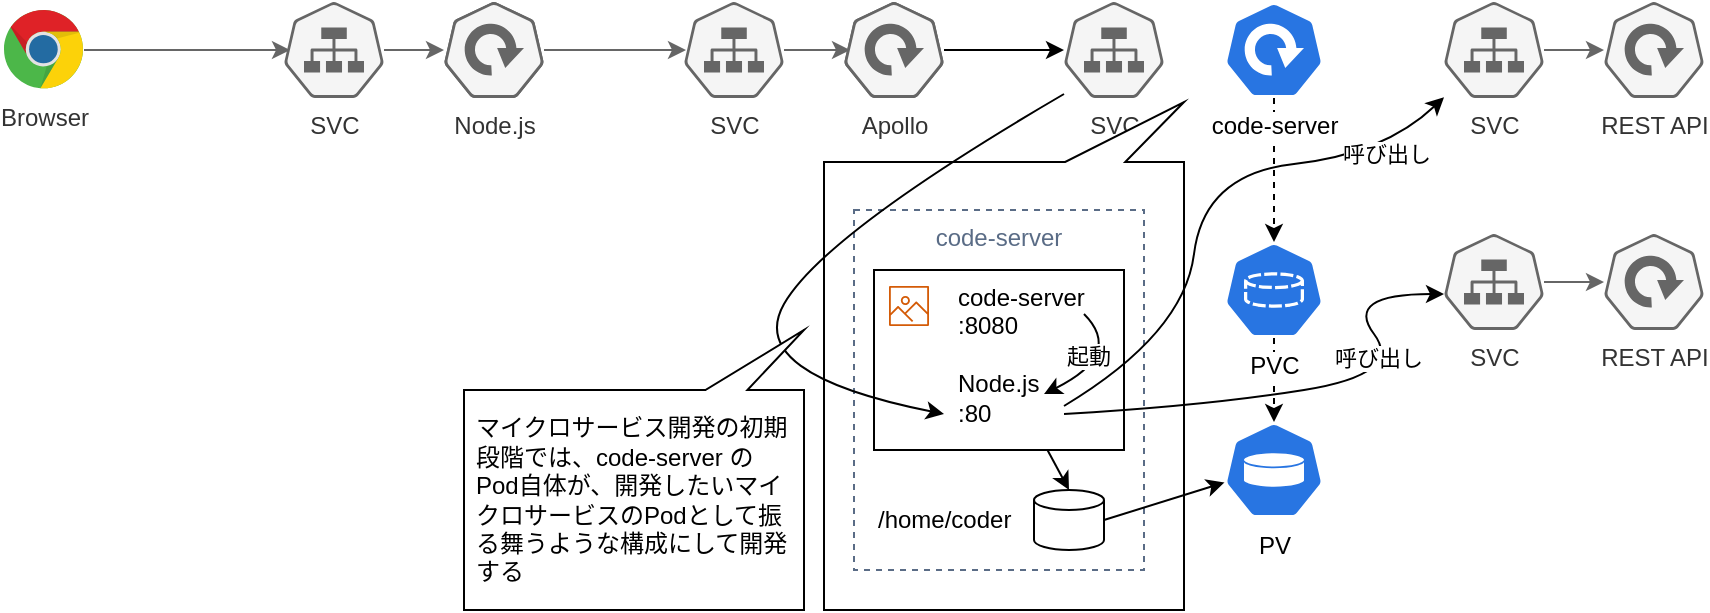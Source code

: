 <mxfile>
    <diagram id="CfbavopRrjLSKnN-gFyr" name="ページ1">
        <mxGraphModel dx="979" dy="741" grid="1" gridSize="10" guides="1" tooltips="1" connect="1" arrows="1" fold="1" page="1" pageScale="1" pageWidth="1169" pageHeight="827" background="#FFFFFF" math="0" shadow="0">
            <root>
                <mxCell id="0"/>
                <mxCell id="1" parent="0"/>
                <mxCell id="3" value="Apollo" style="sketch=0;html=1;dashed=0;whitespace=wrap;fillColor=#f5f5f5;strokeColor=#666666;points=[[0.005,0.63,0],[0.1,0.2,0],[0.9,0.2,0],[0.5,0,0],[0.995,0.63,0],[0.72,0.99,0],[0.5,1,0],[0.28,0.99,0]];shape=mxgraph.kubernetes.icon;prIcon=pod;labelPosition=center;verticalLabelPosition=bottom;align=center;verticalAlign=top;labelBackgroundColor=#FFFFFF;fontColor=#333333;" parent="1" vertex="1">
                    <mxGeometry x="500" y="114" width="50" height="48" as="geometry"/>
                </mxCell>
                <mxCell id="10" style="edgeStyle=none;html=1;entryX=0.06;entryY=0.5;entryDx=0;entryDy=0;entryPerimeter=0;labelBackgroundColor=#FFFFFF;startArrow=none;fillColor=#f5f5f5;strokeColor=#666666;" parent="1" source="40" target="3" edge="1">
                    <mxGeometry relative="1" as="geometry">
                        <mxPoint x="350" y="138" as="sourcePoint"/>
                    </mxGeometry>
                </mxCell>
                <mxCell id="9" value="Node.js" style="sketch=0;html=1;dashed=0;whitespace=wrap;fillColor=#f5f5f5;strokeColor=#666666;points=[[0.005,0.63,0],[0.1,0.2,0],[0.9,0.2,0],[0.5,0,0],[0.995,0.63,0],[0.72,0.99,0],[0.5,1,0],[0.28,0.99,0]];shape=mxgraph.kubernetes.icon;prIcon=pod;labelPosition=center;verticalLabelPosition=bottom;align=center;verticalAlign=top;labelBackgroundColor=default;fontColor=#333333;" parent="1" vertex="1">
                    <mxGeometry x="300" y="114" width="50" height="48" as="geometry"/>
                </mxCell>
                <mxCell id="34" style="edgeStyle=none;html=1;entryX=0;entryY=0.5;entryDx=0;entryDy=0;entryPerimeter=0;startArrow=none;fillColor=#f5f5f5;strokeColor=#666666;" parent="1" source="38" target="9" edge="1">
                    <mxGeometry relative="1" as="geometry"/>
                </mxCell>
                <mxCell id="51" style="edgeStyle=none;html=1;entryX=0.06;entryY=0.5;entryDx=0;entryDy=0;entryPerimeter=0;fillColor=#f5f5f5;strokeColor=#666666;" parent="1" source="33" target="38" edge="1">
                    <mxGeometry relative="1" as="geometry"/>
                </mxCell>
                <mxCell id="33" value="Browser" style="dashed=0;outlineConnect=0;html=1;align=center;labelPosition=center;verticalLabelPosition=bottom;verticalAlign=top;shape=mxgraph.weblogos.chrome;labelBackgroundColor=default;fillColor=#f5f5f5;fontColor=#333333;strokeColor=#666666;" parent="1" vertex="1">
                    <mxGeometry x="80" y="118" width="40" height="40" as="geometry"/>
                </mxCell>
                <mxCell id="50" style="edgeStyle=none;html=1;entryX=0.02;entryY=0.5;entryDx=0;entryDy=0;entryPerimeter=0;fillColor=#f5f5f5;strokeColor=#666666;" parent="1" source="35" target="40" edge="1">
                    <mxGeometry relative="1" as="geometry"/>
                </mxCell>
                <mxCell id="35" value="" style="sketch=0;html=1;dashed=0;whitespace=wrap;fillColor=#f5f5f5;strokeColor=#666666;points=[[0.005,0.63,0],[0.1,0.2,0],[0.9,0.2,0],[0.5,0,0],[0.995,0.63,0],[0.72,0.99,0],[0.5,1,0],[0.28,0.99,0]];shape=mxgraph.kubernetes.icon;prIcon=deploy;labelBackgroundColor=default;fontColor=#333333;" parent="1" vertex="1">
                    <mxGeometry x="300" y="114" width="50" height="48" as="geometry"/>
                </mxCell>
                <mxCell id="48" style="edgeStyle=none;html=1;" parent="1" source="36" target="42" edge="1">
                    <mxGeometry relative="1" as="geometry"/>
                </mxCell>
                <mxCell id="36" value="" style="sketch=0;html=1;dashed=0;whitespace=wrap;fillColor=#f5f5f5;strokeColor=#666666;points=[[0.005,0.63,0],[0.1,0.2,0],[0.9,0.2,0],[0.5,0,0],[0.995,0.63,0],[0.72,0.99,0],[0.5,1,0],[0.28,0.99,0]];shape=mxgraph.kubernetes.icon;prIcon=deploy;labelBackgroundColor=default;fontColor=#333333;" parent="1" vertex="1">
                    <mxGeometry x="500" y="114" width="50" height="48" as="geometry"/>
                </mxCell>
                <mxCell id="38" value="SVC" style="sketch=0;html=1;dashed=0;whitespace=wrap;fillColor=#f5f5f5;strokeColor=#666666;points=[[0.005,0.63,0],[0.1,0.2,0],[0.9,0.2,0],[0.5,0,0],[0.995,0.63,0],[0.72,0.99,0],[0.5,1,0],[0.28,0.99,0]];shape=mxgraph.kubernetes.icon;prIcon=svc;labelBackgroundColor=default;labelPosition=center;verticalLabelPosition=bottom;align=center;verticalAlign=top;fontColor=#333333;" parent="1" vertex="1">
                    <mxGeometry x="220" y="114" width="50" height="48" as="geometry"/>
                </mxCell>
                <mxCell id="40" value="SVC" style="sketch=0;html=1;dashed=0;whitespace=wrap;fillColor=#f5f5f5;strokeColor=#666666;points=[[0.005,0.63,0],[0.1,0.2,0],[0.9,0.2,0],[0.5,0,0],[0.995,0.63,0],[0.72,0.99,0],[0.5,1,0],[0.28,0.99,0]];shape=mxgraph.kubernetes.icon;prIcon=svc;labelBackgroundColor=default;labelPosition=center;verticalLabelPosition=bottom;align=center;verticalAlign=top;fontColor=#333333;" parent="1" vertex="1">
                    <mxGeometry x="420" y="114" width="50" height="48" as="geometry"/>
                </mxCell>
                <mxCell id="42" value="SVC" style="sketch=0;html=1;dashed=0;whitespace=wrap;fillColor=#f5f5f5;strokeColor=#666666;points=[[0.005,0.63,0],[0.1,0.2,0],[0.9,0.2,0],[0.5,0,0],[0.995,0.63,0],[0.72,0.99,0],[0.5,1,0],[0.28,0.99,0]];shape=mxgraph.kubernetes.icon;prIcon=svc;labelBackgroundColor=default;labelPosition=center;verticalLabelPosition=bottom;align=center;verticalAlign=top;fontColor=#333333;" parent="1" vertex="1">
                    <mxGeometry x="610" y="114" width="50" height="48" as="geometry"/>
                </mxCell>
                <mxCell id="52" value="REST API" style="sketch=0;html=1;dashed=0;whitespace=wrap;fillColor=#f5f5f5;strokeColor=#666666;points=[[0.005,0.63,0],[0.1,0.2,0],[0.9,0.2,0],[0.5,0,0],[0.995,0.63,0],[0.72,0.99,0],[0.5,1,0],[0.28,0.99,0]];shape=mxgraph.kubernetes.icon;prIcon=deploy;labelBackgroundColor=default;labelPosition=center;verticalLabelPosition=bottom;align=center;verticalAlign=top;fontColor=#333333;" parent="1" vertex="1">
                    <mxGeometry x="880" y="114" width="50" height="48" as="geometry"/>
                </mxCell>
                <mxCell id="54" style="edgeStyle=none;html=1;fillColor=#f5f5f5;strokeColor=#666666;" parent="1" source="53" target="52" edge="1">
                    <mxGeometry relative="1" as="geometry"/>
                </mxCell>
                <mxCell id="53" value="SVC" style="sketch=0;html=1;dashed=0;whitespace=wrap;fillColor=#f5f5f5;strokeColor=#666666;points=[[0.005,0.63,0],[0.1,0.2,0],[0.9,0.2,0],[0.5,0,0],[0.995,0.63,0],[0.72,0.99,0],[0.5,1,0],[0.28,0.99,0]];shape=mxgraph.kubernetes.icon;prIcon=svc;labelBackgroundColor=default;labelPosition=center;verticalLabelPosition=bottom;align=center;verticalAlign=top;fontColor=#333333;" parent="1" vertex="1">
                    <mxGeometry x="800" y="114" width="50" height="48" as="geometry"/>
                </mxCell>
                <mxCell id="57" value="REST API" style="sketch=0;html=1;dashed=0;whitespace=wrap;fillColor=#f5f5f5;strokeColor=#666666;points=[[0.005,0.63,0],[0.1,0.2,0],[0.9,0.2,0],[0.5,0,0],[0.995,0.63,0],[0.72,0.99,0],[0.5,1,0],[0.28,0.99,0]];shape=mxgraph.kubernetes.icon;prIcon=deploy;labelBackgroundColor=default;labelPosition=center;verticalLabelPosition=bottom;align=center;verticalAlign=top;fontColor=#333333;" parent="1" vertex="1">
                    <mxGeometry x="880" y="230" width="50" height="48" as="geometry"/>
                </mxCell>
                <mxCell id="58" style="edgeStyle=none;html=1;fillColor=#f5f5f5;strokeColor=#666666;" parent="1" source="59" target="57" edge="1">
                    <mxGeometry relative="1" as="geometry"/>
                </mxCell>
                <mxCell id="59" value="SVC" style="sketch=0;html=1;dashed=0;whitespace=wrap;fillColor=#f5f5f5;strokeColor=#666666;points=[[0.005,0.63,0],[0.1,0.2,0],[0.9,0.2,0],[0.5,0,0],[0.995,0.63,0],[0.72,0.99,0],[0.5,1,0],[0.28,0.99,0]];shape=mxgraph.kubernetes.icon;prIcon=svc;labelBackgroundColor=default;labelPosition=center;verticalLabelPosition=bottom;align=center;verticalAlign=top;fontColor=#333333;" parent="1" vertex="1">
                    <mxGeometry x="800" y="230" width="50" height="48" as="geometry"/>
                </mxCell>
                <mxCell id="WKgd5HF_EXtkiRPuQ524-83" value="" style="group" vertex="1" connectable="0" parent="1">
                    <mxGeometry x="490" y="114" width="250" height="304" as="geometry"/>
                </mxCell>
                <mxCell id="WKgd5HF_EXtkiRPuQ524-60" style="edgeStyle=none;html=1;entryX=0.5;entryY=0;entryDx=0;entryDy=0;entryPerimeter=0;labelBackgroundColor=#FFFFFF;dashed=1;" edge="1" parent="WKgd5HF_EXtkiRPuQ524-83" target="WKgd5HF_EXtkiRPuQ524-75">
                    <mxGeometry relative="1" as="geometry">
                        <mxPoint x="225" y="48" as="sourcePoint"/>
                    </mxGeometry>
                </mxCell>
                <mxCell id="WKgd5HF_EXtkiRPuQ524-61" value="PV" style="sketch=0;html=1;dashed=0;whitespace=wrap;fillColor=#2875E2;strokeColor=#ffffff;points=[[0.005,0.63,0],[0.1,0.2,0],[0.9,0.2,0],[0.5,0,0],[0.995,0.63,0],[0.72,0.99,0],[0.5,1,0],[0.28,0.99,0]];shape=mxgraph.kubernetes.icon;prIcon=pv;labelPosition=center;verticalLabelPosition=bottom;align=center;verticalAlign=top;labelBackgroundColor=#FFFFFF;" vertex="1" parent="WKgd5HF_EXtkiRPuQ524-83">
                    <mxGeometry x="200" y="210" width="50" height="48" as="geometry"/>
                </mxCell>
                <mxCell id="WKgd5HF_EXtkiRPuQ524-62" style="edgeStyle=none;html=1;labelBackgroundColor=#FFFFFF;dashed=1;" edge="1" parent="WKgd5HF_EXtkiRPuQ524-83" source="WKgd5HF_EXtkiRPuQ524-75" target="WKgd5HF_EXtkiRPuQ524-61">
                    <mxGeometry relative="1" as="geometry"/>
                </mxCell>
                <mxCell id="WKgd5HF_EXtkiRPuQ524-65" value="" style="shape=callout;whiteSpace=wrap;html=1;perimeter=calloutPerimeter;labelBackgroundColor=#FFFFFF;position2=1;size=30;position=0.67;flipV=1;flipH=0;base=30;" vertex="1" parent="WKgd5HF_EXtkiRPuQ524-83">
                    <mxGeometry y="50" width="180" height="254" as="geometry"/>
                </mxCell>
                <mxCell id="WKgd5HF_EXtkiRPuQ524-66" value="code-server" style="fillColor=none;strokeColor=#5A6C86;dashed=1;verticalAlign=top;fontStyle=0;fontColor=#5A6C86;labelBackgroundColor=#FFFFFF;" vertex="1" parent="WKgd5HF_EXtkiRPuQ524-83">
                    <mxGeometry x="15" y="104" width="145" height="180" as="geometry"/>
                </mxCell>
                <mxCell id="WKgd5HF_EXtkiRPuQ524-70" value="code-server&lt;br&gt;:8080&lt;br&gt;&lt;br&gt;Node.js&lt;br&gt;:80" style="rounded=0;whiteSpace=wrap;html=1;labelBackgroundColor=#FFFFFF;align=left;spacingRight=2;spacingLeft=40;verticalAlign=top;" vertex="1" parent="WKgd5HF_EXtkiRPuQ524-83">
                    <mxGeometry x="25" y="134" width="125" height="90" as="geometry"/>
                </mxCell>
                <mxCell id="WKgd5HF_EXtkiRPuQ524-71" value="" style="sketch=0;outlineConnect=0;fontColor=#232F3E;gradientColor=none;fillColor=#D45B07;strokeColor=none;dashed=0;verticalLabelPosition=bottom;verticalAlign=top;align=center;html=1;fontSize=12;fontStyle=0;aspect=fixed;pointerEvents=1;shape=mxgraph.aws4.container_registry_image;labelBackgroundColor=#FFFFFF;" vertex="1" parent="WKgd5HF_EXtkiRPuQ524-83">
                    <mxGeometry x="32.5" y="142" width="20" height="20" as="geometry"/>
                </mxCell>
                <mxCell id="WKgd5HF_EXtkiRPuQ524-72" style="edgeStyle=none;html=1;labelBackgroundColor=#FFFFFF;entryX=0.005;entryY=0.63;entryDx=0;entryDy=0;entryPerimeter=0;exitX=1;exitY=0.5;exitDx=0;exitDy=0;exitPerimeter=0;" edge="1" parent="WKgd5HF_EXtkiRPuQ524-83" source="WKgd5HF_EXtkiRPuQ524-73" target="WKgd5HF_EXtkiRPuQ524-61">
                    <mxGeometry relative="1" as="geometry">
                        <mxPoint x="60" y="259" as="sourcePoint"/>
                        <mxPoint x="200" y="320" as="targetPoint"/>
                    </mxGeometry>
                </mxCell>
                <mxCell id="WKgd5HF_EXtkiRPuQ524-73" value="" style="shape=cylinder3;whiteSpace=wrap;html=1;boundedLbl=1;backgroundOutline=1;size=5;labelBackgroundColor=#FFFFFF;" vertex="1" parent="WKgd5HF_EXtkiRPuQ524-83">
                    <mxGeometry x="105" y="244" width="35" height="30" as="geometry"/>
                </mxCell>
                <mxCell id="WKgd5HF_EXtkiRPuQ524-69" style="edgeStyle=none;html=1;entryX=0.5;entryY=0;entryDx=0;entryDy=0;entryPerimeter=0;" edge="1" parent="WKgd5HF_EXtkiRPuQ524-83" source="WKgd5HF_EXtkiRPuQ524-70" target="WKgd5HF_EXtkiRPuQ524-73">
                    <mxGeometry relative="1" as="geometry"/>
                </mxCell>
                <mxCell id="WKgd5HF_EXtkiRPuQ524-74" value="/home/coder" style="text;html=1;strokeColor=none;fillColor=none;align=left;verticalAlign=middle;whiteSpace=wrap;rounded=0;labelBackgroundColor=#FFFFFF;" vertex="1" parent="WKgd5HF_EXtkiRPuQ524-83">
                    <mxGeometry x="25" y="244" width="80" height="30" as="geometry"/>
                </mxCell>
                <mxCell id="WKgd5HF_EXtkiRPuQ524-75" value="PVC" style="sketch=0;html=1;dashed=0;whitespace=wrap;fillColor=#2875E2;strokeColor=#ffffff;points=[[0.005,0.63,0],[0.1,0.2,0],[0.9,0.2,0],[0.5,0,0],[0.995,0.63,0],[0.72,0.99,0],[0.5,1,0],[0.28,0.99,0]];shape=mxgraph.kubernetes.icon;prIcon=pvc;labelPosition=center;verticalLabelPosition=bottom;align=center;verticalAlign=top;labelBackgroundColor=#FFFFFF;" vertex="1" parent="WKgd5HF_EXtkiRPuQ524-83">
                    <mxGeometry x="200" y="120" width="50" height="48" as="geometry"/>
                </mxCell>
                <mxCell id="WKgd5HF_EXtkiRPuQ524-78" value="code-server" style="sketch=0;html=1;dashed=0;whitespace=wrap;fillColor=#2875E2;strokeColor=#ffffff;points=[[0.005,0.63,0],[0.1,0.2,0],[0.9,0.2,0],[0.5,0,0],[0.995,0.63,0],[0.72,0.99,0],[0.5,1,0],[0.28,0.99,0]];shape=mxgraph.kubernetes.icon;prIcon=deploy;labelBackgroundColor=default;labelPosition=center;verticalLabelPosition=bottom;align=center;verticalAlign=top;" vertex="1" parent="WKgd5HF_EXtkiRPuQ524-83">
                    <mxGeometry x="200" width="50" height="48" as="geometry"/>
                </mxCell>
                <mxCell id="WKgd5HF_EXtkiRPuQ524-82" value="" style="curved=1;endArrow=classic;html=1;" edge="1" parent="WKgd5HF_EXtkiRPuQ524-83">
                    <mxGeometry width="50" height="50" relative="1" as="geometry">
                        <mxPoint x="130" y="156" as="sourcePoint"/>
                        <mxPoint x="110" y="196" as="targetPoint"/>
                        <Array as="points">
                            <mxPoint x="150" y="176"/>
                        </Array>
                    </mxGeometry>
                </mxCell>
                <mxCell id="WKgd5HF_EXtkiRPuQ524-84" value="起動" style="edgeLabel;html=1;align=center;verticalAlign=middle;resizable=0;points=[];" vertex="1" connectable="0" parent="WKgd5HF_EXtkiRPuQ524-82">
                    <mxGeometry x="0.326" relative="1" as="geometry">
                        <mxPoint y="-8" as="offset"/>
                    </mxGeometry>
                </mxCell>
                <mxCell id="WKgd5HF_EXtkiRPuQ524-87" value="" style="curved=1;endArrow=classic;html=1;" edge="1" parent="WKgd5HF_EXtkiRPuQ524-83" target="53">
                    <mxGeometry width="50" height="50" relative="1" as="geometry">
                        <mxPoint x="120" y="202" as="sourcePoint"/>
                        <mxPoint x="170" y="152" as="targetPoint"/>
                        <Array as="points">
                            <mxPoint x="180" y="166"/>
                            <mxPoint x="190" y="86"/>
                            <mxPoint x="280" y="76"/>
                        </Array>
                    </mxGeometry>
                </mxCell>
                <mxCell id="WKgd5HF_EXtkiRPuQ524-88" value="呼び出し" style="edgeLabel;html=1;align=center;verticalAlign=middle;resizable=0;points=[];" vertex="1" connectable="0" parent="WKgd5HF_EXtkiRPuQ524-87">
                    <mxGeometry x="-0.087" y="-4" relative="1" as="geometry">
                        <mxPoint x="89" y="-32" as="offset"/>
                    </mxGeometry>
                </mxCell>
                <mxCell id="WKgd5HF_EXtkiRPuQ524-85" value="" style="curved=1;endArrow=classic;html=1;entryX=0.28;entryY=0.8;entryDx=0;entryDy=0;entryPerimeter=0;" edge="1" parent="1" target="WKgd5HF_EXtkiRPuQ524-70">
                    <mxGeometry width="50" height="50" relative="1" as="geometry">
                        <mxPoint x="610" y="160" as="sourcePoint"/>
                        <mxPoint x="460" y="220" as="targetPoint"/>
                        <Array as="points">
                            <mxPoint x="490" y="230"/>
                            <mxPoint x="450" y="300"/>
                        </Array>
                    </mxGeometry>
                </mxCell>
                <mxCell id="WKgd5HF_EXtkiRPuQ524-89" value="" style="curved=1;endArrow=classic;html=1;" edge="1" parent="1">
                    <mxGeometry width="50" height="50" relative="1" as="geometry">
                        <mxPoint x="610" y="320" as="sourcePoint"/>
                        <mxPoint x="800" y="260" as="targetPoint"/>
                        <Array as="points">
                            <mxPoint x="680" y="316"/>
                            <mxPoint x="780" y="300"/>
                            <mxPoint x="750" y="260"/>
                        </Array>
                    </mxGeometry>
                </mxCell>
                <mxCell id="WKgd5HF_EXtkiRPuQ524-90" value="呼び出し" style="edgeLabel;html=1;align=center;verticalAlign=middle;resizable=0;points=[];" vertex="1" connectable="0" parent="WKgd5HF_EXtkiRPuQ524-89">
                    <mxGeometry x="0.114" y="3" relative="1" as="geometry">
                        <mxPoint x="7" y="-9" as="offset"/>
                    </mxGeometry>
                </mxCell>
                <mxCell id="56" value="マイクロサービス開発の初期段階では、code-server のPod自体が、開発したいマイクロサービスのPodとして振る舞うような構成にして開発する" style="shape=callout;whiteSpace=wrap;html=1;perimeter=calloutPerimeter;flipV=1;flipH=0;position2=1;base=21;size=30;position=0.71;spacingLeft=4;spacingRight=4;spacingBottom=2;spacingTop=2;align=left;" parent="1" vertex="1">
                    <mxGeometry x="310" y="278" width="170" height="140" as="geometry"/>
                </mxCell>
            </root>
        </mxGraphModel>
    </diagram>
</mxfile>